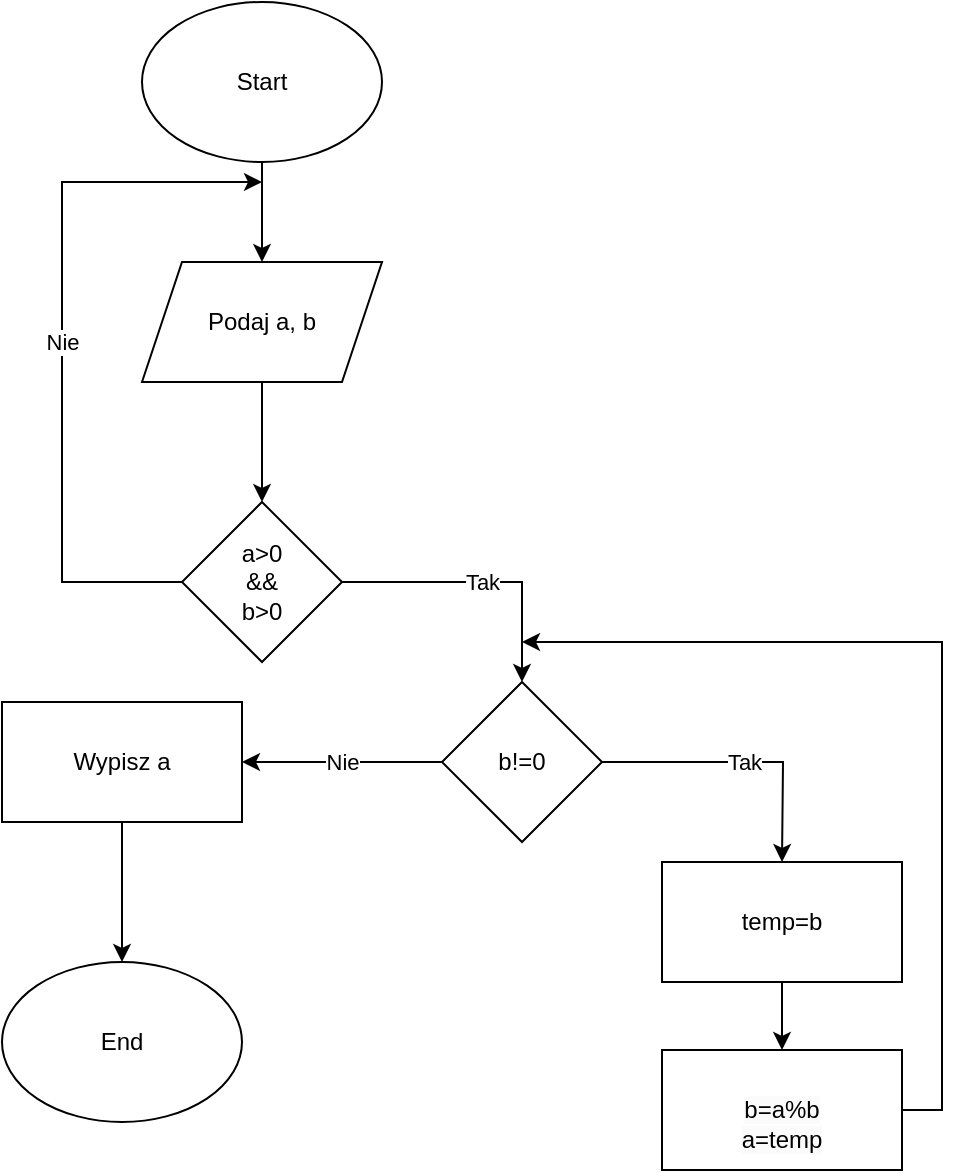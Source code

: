 <mxfile version="21.0.8" type="device"><diagram name="Strona-1" id="9hvzb0ZhC7T6R7hg7Q3O"><mxGraphModel dx="1050" dy="549" grid="1" gridSize="10" guides="1" tooltips="1" connect="1" arrows="1" fold="1" page="1" pageScale="1" pageWidth="827" pageHeight="1169" math="0" shadow="0"><root><mxCell id="0"/><mxCell id="1" parent="0"/><mxCell id="496nlGJ7UTyUaWqdevgq-3" value="" style="edgeStyle=orthogonalEdgeStyle;rounded=0;orthogonalLoop=1;jettySize=auto;html=1;" parent="1" source="496nlGJ7UTyUaWqdevgq-1" target="496nlGJ7UTyUaWqdevgq-2" edge="1"><mxGeometry relative="1" as="geometry"/></mxCell><mxCell id="496nlGJ7UTyUaWqdevgq-1" value="Start" style="ellipse;whiteSpace=wrap;html=1;" parent="1" vertex="1"><mxGeometry x="210" width="120" height="80" as="geometry"/></mxCell><mxCell id="496nlGJ7UTyUaWqdevgq-5" value="" style="edgeStyle=orthogonalEdgeStyle;rounded=0;orthogonalLoop=1;jettySize=auto;html=1;" parent="1" source="496nlGJ7UTyUaWqdevgq-2" target="496nlGJ7UTyUaWqdevgq-4" edge="1"><mxGeometry relative="1" as="geometry"/></mxCell><mxCell id="496nlGJ7UTyUaWqdevgq-2" value="Podaj a, b" style="shape=parallelogram;perimeter=parallelogramPerimeter;whiteSpace=wrap;html=1;fixedSize=1;" parent="1" vertex="1"><mxGeometry x="210" y="130" width="120" height="60" as="geometry"/></mxCell><mxCell id="496nlGJ7UTyUaWqdevgq-6" value="Nie" style="edgeStyle=orthogonalEdgeStyle;rounded=0;orthogonalLoop=1;jettySize=auto;html=1;" parent="1" source="496nlGJ7UTyUaWqdevgq-4" edge="1"><mxGeometry relative="1" as="geometry"><mxPoint x="270" y="90" as="targetPoint"/><Array as="points"><mxPoint x="170" y="290"/><mxPoint x="170" y="90"/></Array></mxGeometry></mxCell><mxCell id="496nlGJ7UTyUaWqdevgq-8" value="Tak" style="edgeStyle=orthogonalEdgeStyle;rounded=0;orthogonalLoop=1;jettySize=auto;html=1;exitX=1;exitY=0.5;exitDx=0;exitDy=0;entryX=0.5;entryY=0;entryDx=0;entryDy=0;" parent="1" source="496nlGJ7UTyUaWqdevgq-4" target="496nlGJ7UTyUaWqdevgq-7" edge="1"><mxGeometry relative="1" as="geometry"/></mxCell><mxCell id="496nlGJ7UTyUaWqdevgq-4" value="a&amp;gt;0&lt;br&gt;&amp;amp;&amp;amp;&lt;br&gt;b&amp;gt;0" style="rhombus;whiteSpace=wrap;html=1;" parent="1" vertex="1"><mxGeometry x="230" y="250" width="80" height="80" as="geometry"/></mxCell><mxCell id="496nlGJ7UTyUaWqdevgq-10" value="Nie" style="edgeStyle=orthogonalEdgeStyle;rounded=0;orthogonalLoop=1;jettySize=auto;html=1;" parent="1" source="496nlGJ7UTyUaWqdevgq-7" target="496nlGJ7UTyUaWqdevgq-9" edge="1"><mxGeometry relative="1" as="geometry"/></mxCell><mxCell id="496nlGJ7UTyUaWqdevgq-14" value="Tak" style="edgeStyle=orthogonalEdgeStyle;rounded=0;orthogonalLoop=1;jettySize=auto;html=1;entryX=0.5;entryY=0;entryDx=0;entryDy=0;" parent="1" source="496nlGJ7UTyUaWqdevgq-7" edge="1"><mxGeometry relative="1" as="geometry"><mxPoint x="530" y="430" as="targetPoint"/></mxGeometry></mxCell><mxCell id="496nlGJ7UTyUaWqdevgq-7" value="b!=0" style="rhombus;whiteSpace=wrap;html=1;" parent="1" vertex="1"><mxGeometry x="360" y="340" width="80" height="80" as="geometry"/></mxCell><mxCell id="496nlGJ7UTyUaWqdevgq-12" value="" style="edgeStyle=orthogonalEdgeStyle;rounded=0;orthogonalLoop=1;jettySize=auto;html=1;" parent="1" source="496nlGJ7UTyUaWqdevgq-9" target="496nlGJ7UTyUaWqdevgq-11" edge="1"><mxGeometry relative="1" as="geometry"/></mxCell><mxCell id="496nlGJ7UTyUaWqdevgq-9" value="Wypisz a" style="whiteSpace=wrap;html=1;" parent="1" vertex="1"><mxGeometry x="140" y="350" width="120" height="60" as="geometry"/></mxCell><mxCell id="496nlGJ7UTyUaWqdevgq-11" value="End" style="ellipse;whiteSpace=wrap;html=1;" parent="1" vertex="1"><mxGeometry x="140" y="480" width="120" height="80" as="geometry"/></mxCell><mxCell id="Q_KG_sT5IEhRtPMWLEWI-4" value="" style="edgeStyle=orthogonalEdgeStyle;rounded=0;orthogonalLoop=1;jettySize=auto;html=1;" edge="1" parent="1" source="Q_KG_sT5IEhRtPMWLEWI-1" target="Q_KG_sT5IEhRtPMWLEWI-3"><mxGeometry relative="1" as="geometry"/></mxCell><mxCell id="Q_KG_sT5IEhRtPMWLEWI-1" value="temp=b" style="rounded=0;whiteSpace=wrap;html=1;" vertex="1" parent="1"><mxGeometry x="470" y="430" width="120" height="60" as="geometry"/></mxCell><mxCell id="Q_KG_sT5IEhRtPMWLEWI-5" style="edgeStyle=orthogonalEdgeStyle;rounded=0;orthogonalLoop=1;jettySize=auto;html=1;" edge="1" parent="1" source="Q_KG_sT5IEhRtPMWLEWI-3"><mxGeometry relative="1" as="geometry"><mxPoint x="400" y="320" as="targetPoint"/><Array as="points"><mxPoint x="610" y="554"/><mxPoint x="610" y="320"/></Array></mxGeometry></mxCell><mxCell id="Q_KG_sT5IEhRtPMWLEWI-3" value="&lt;br style=&quot;border-color: var(--border-color); color: rgb(0, 0, 0); font-family: Helvetica; font-size: 12px; font-style: normal; font-variant-ligatures: normal; font-variant-caps: normal; font-weight: 400; letter-spacing: normal; orphans: 2; text-align: center; text-indent: 0px; text-transform: none; widows: 2; word-spacing: 0px; -webkit-text-stroke-width: 0px; background-color: rgb(251, 251, 251); text-decoration-thickness: initial; text-decoration-style: initial; text-decoration-color: initial;&quot;&gt;&lt;span style=&quot;color: rgb(0, 0, 0); font-family: Helvetica; font-size: 12px; font-style: normal; font-variant-ligatures: normal; font-variant-caps: normal; font-weight: 400; letter-spacing: normal; orphans: 2; text-align: center; text-indent: 0px; text-transform: none; widows: 2; word-spacing: 0px; -webkit-text-stroke-width: 0px; background-color: rgb(251, 251, 251); text-decoration-thickness: initial; text-decoration-style: initial; text-decoration-color: initial; float: none; display: inline !important;&quot;&gt;b=a%b&lt;/span&gt;&lt;br style=&quot;border-color: var(--border-color); color: rgb(0, 0, 0); font-family: Helvetica; font-size: 12px; font-style: normal; font-variant-ligatures: normal; font-variant-caps: normal; font-weight: 400; letter-spacing: normal; orphans: 2; text-align: center; text-indent: 0px; text-transform: none; widows: 2; word-spacing: 0px; -webkit-text-stroke-width: 0px; background-color: rgb(251, 251, 251); text-decoration-thickness: initial; text-decoration-style: initial; text-decoration-color: initial;&quot;&gt;&lt;span style=&quot;color: rgb(0, 0, 0); font-family: Helvetica; font-size: 12px; font-style: normal; font-variant-ligatures: normal; font-variant-caps: normal; font-weight: 400; letter-spacing: normal; orphans: 2; text-align: center; text-indent: 0px; text-transform: none; widows: 2; word-spacing: 0px; -webkit-text-stroke-width: 0px; background-color: rgb(251, 251, 251); text-decoration-thickness: initial; text-decoration-style: initial; text-decoration-color: initial; float: none; display: inline !important;&quot;&gt;a=temp&lt;/span&gt;&lt;br&gt;" style="whiteSpace=wrap;html=1;rounded=0;" vertex="1" parent="1"><mxGeometry x="470" y="524" width="120" height="60" as="geometry"/></mxCell></root></mxGraphModel></diagram></mxfile>